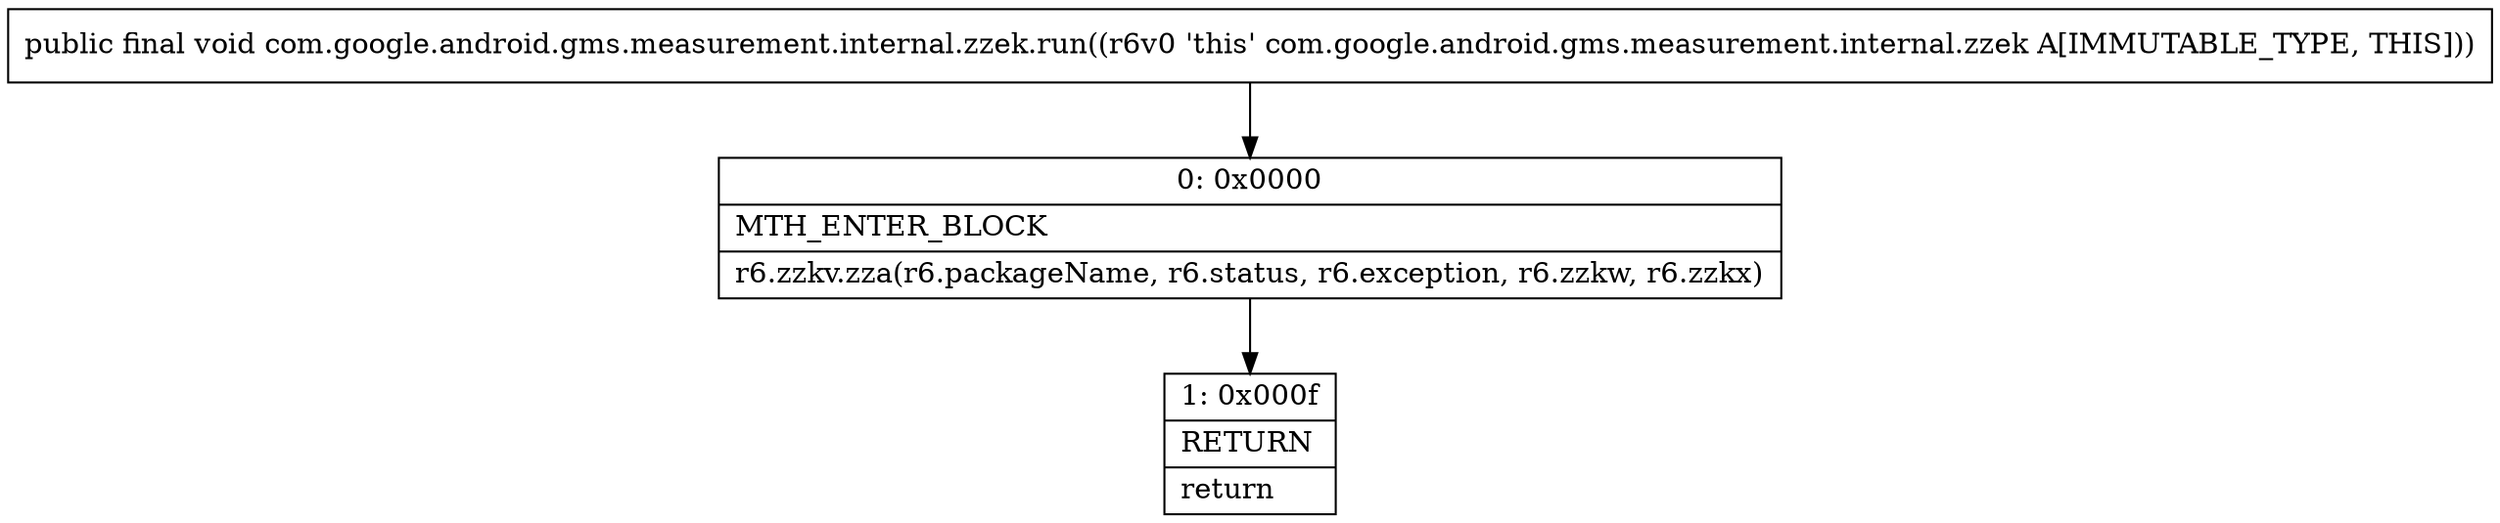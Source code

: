 digraph "CFG forcom.google.android.gms.measurement.internal.zzek.run()V" {
Node_0 [shape=record,label="{0\:\ 0x0000|MTH_ENTER_BLOCK\l|r6.zzkv.zza(r6.packageName, r6.status, r6.exception, r6.zzkw, r6.zzkx)\l}"];
Node_1 [shape=record,label="{1\:\ 0x000f|RETURN\l|return\l}"];
MethodNode[shape=record,label="{public final void com.google.android.gms.measurement.internal.zzek.run((r6v0 'this' com.google.android.gms.measurement.internal.zzek A[IMMUTABLE_TYPE, THIS])) }"];
MethodNode -> Node_0;
Node_0 -> Node_1;
}

